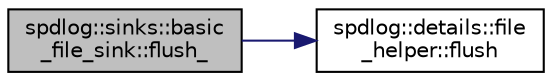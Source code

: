digraph "spdlog::sinks::basic_file_sink::flush_"
{
  edge [fontname="Helvetica",fontsize="10",labelfontname="Helvetica",labelfontsize="10"];
  node [fontname="Helvetica",fontsize="10",shape=record];
  rankdir="LR";
  Node1 [label="spdlog::sinks::basic\l_file_sink::flush_",height=0.2,width=0.4,color="black", fillcolor="grey75", style="filled" fontcolor="black"];
  Node1 -> Node2 [color="midnightblue",fontsize="10",style="solid",fontname="Helvetica"];
  Node2 [label="spdlog::details::file\l_helper::flush",height=0.2,width=0.4,color="black", fillcolor="white", style="filled",URL="$classspdlog_1_1details_1_1file__helper.html#a1a75f29ec0c13d9fbc269bcd8378b18b"];
}
